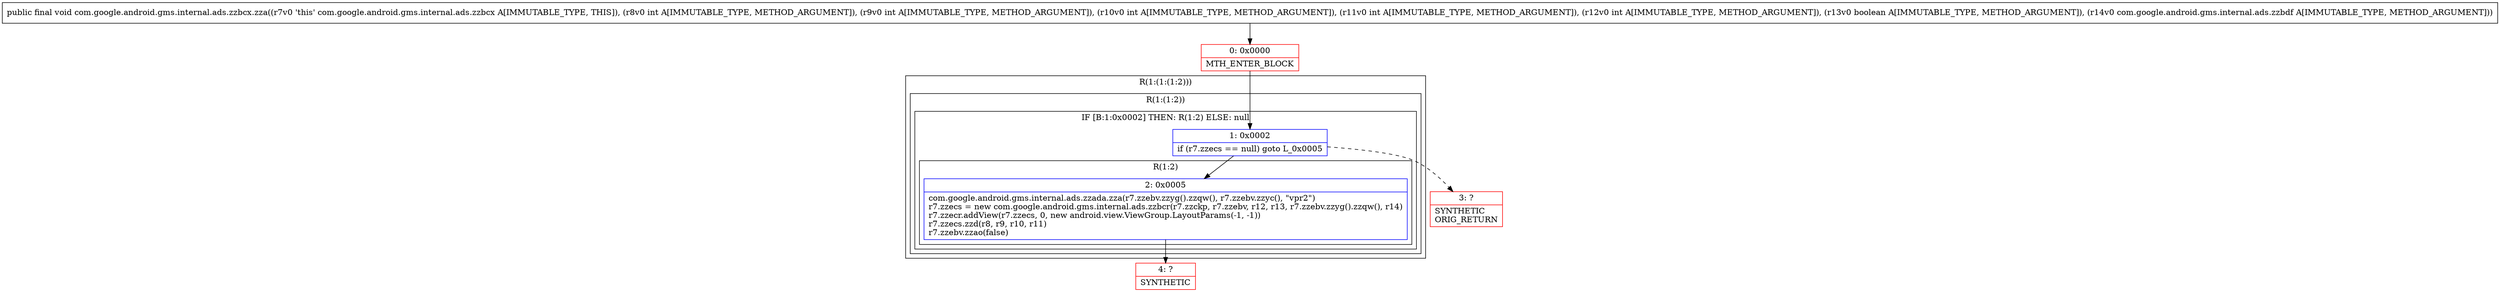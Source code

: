 digraph "CFG forcom.google.android.gms.internal.ads.zzbcx.zza(IIIIIZLcom\/google\/android\/gms\/internal\/ads\/zzbdf;)V" {
subgraph cluster_Region_1688967548 {
label = "R(1:(1:(1:2)))";
node [shape=record,color=blue];
subgraph cluster_Region_1072538925 {
label = "R(1:(1:2))";
node [shape=record,color=blue];
subgraph cluster_IfRegion_1059894847 {
label = "IF [B:1:0x0002] THEN: R(1:2) ELSE: null";
node [shape=record,color=blue];
Node_1 [shape=record,label="{1\:\ 0x0002|if (r7.zzecs == null) goto L_0x0005\l}"];
subgraph cluster_Region_504709766 {
label = "R(1:2)";
node [shape=record,color=blue];
Node_2 [shape=record,label="{2\:\ 0x0005|com.google.android.gms.internal.ads.zzada.zza(r7.zzebv.zzyg().zzqw(), r7.zzebv.zzyc(), \"vpr2\")\lr7.zzecs = new com.google.android.gms.internal.ads.zzbcr(r7.zzckp, r7.zzebv, r12, r13, r7.zzebv.zzyg().zzqw(), r14)\lr7.zzecr.addView(r7.zzecs, 0, new android.view.ViewGroup.LayoutParams(\-1, \-1))\lr7.zzecs.zzd(r8, r9, r10, r11)\lr7.zzebv.zzao(false)\l}"];
}
}
}
}
Node_0 [shape=record,color=red,label="{0\:\ 0x0000|MTH_ENTER_BLOCK\l}"];
Node_3 [shape=record,color=red,label="{3\:\ ?|SYNTHETIC\lORIG_RETURN\l}"];
Node_4 [shape=record,color=red,label="{4\:\ ?|SYNTHETIC\l}"];
MethodNode[shape=record,label="{public final void com.google.android.gms.internal.ads.zzbcx.zza((r7v0 'this' com.google.android.gms.internal.ads.zzbcx A[IMMUTABLE_TYPE, THIS]), (r8v0 int A[IMMUTABLE_TYPE, METHOD_ARGUMENT]), (r9v0 int A[IMMUTABLE_TYPE, METHOD_ARGUMENT]), (r10v0 int A[IMMUTABLE_TYPE, METHOD_ARGUMENT]), (r11v0 int A[IMMUTABLE_TYPE, METHOD_ARGUMENT]), (r12v0 int A[IMMUTABLE_TYPE, METHOD_ARGUMENT]), (r13v0 boolean A[IMMUTABLE_TYPE, METHOD_ARGUMENT]), (r14v0 com.google.android.gms.internal.ads.zzbdf A[IMMUTABLE_TYPE, METHOD_ARGUMENT])) }"];
MethodNode -> Node_0;
Node_1 -> Node_2;
Node_1 -> Node_3[style=dashed];
Node_2 -> Node_4;
Node_0 -> Node_1;
}

